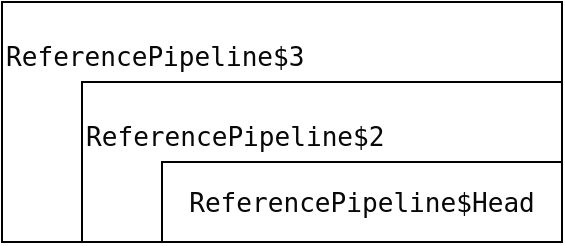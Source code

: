 <mxfile version="20.8.4" type="github">
  <diagram id="JkENvz6R2ifg-v7KEfRL" name="第 1 页">
    <mxGraphModel dx="955" dy="640" grid="1" gridSize="10" guides="1" tooltips="1" connect="1" arrows="1" fold="1" page="1" pageScale="1" pageWidth="827" pageHeight="1169" math="0" shadow="0">
      <root>
        <mxCell id="0" />
        <mxCell id="1" parent="0" />
        <mxCell id="rY7rzliSSlZZRG-05GVp-6" value="&lt;div style=&quot;background-color:#ffffff;color:#080808;font-family:&#39;JetBrains Mono&#39;,monospace;font-size:9.8pt;&quot;&gt;&lt;pre&gt;ReferencePipeline$3&lt;/pre&gt;&lt;/div&gt;" style="rounded=0;whiteSpace=wrap;html=1;fillColor=none;align=left;verticalAlign=top;horizontal=1;labelPosition=center;verticalLabelPosition=middle;" vertex="1" parent="1">
          <mxGeometry x="240" y="200" width="280" height="120" as="geometry" />
        </mxCell>
        <mxCell id="rY7rzliSSlZZRG-05GVp-5" value="&lt;div style=&quot;background-color:#ffffff;color:#080808;font-family:&#39;JetBrains Mono&#39;,monospace;font-size:9.8pt;&quot;&gt;&lt;pre&gt;ReferencePipeline$2&lt;/pre&gt;&lt;/div&gt;" style="rounded=0;whiteSpace=wrap;html=1;fillColor=none;align=left;verticalAlign=top;horizontal=1;labelPosition=center;verticalLabelPosition=middle;" vertex="1" parent="1">
          <mxGeometry x="280" y="240" width="240" height="80" as="geometry" />
        </mxCell>
        <mxCell id="rY7rzliSSlZZRG-05GVp-2" value="&lt;div style=&quot;background-color:#ffffff;color:#080808;font-family:&#39;JetBrains Mono&#39;,monospace;font-size:9.8pt;&quot;&gt;&lt;pre&gt;ReferencePipeline$Head&lt;/pre&gt;&lt;/div&gt;" style="rounded=0;whiteSpace=wrap;html=1;fillColor=none;" vertex="1" parent="1">
          <mxGeometry x="320" y="280" width="200" height="40" as="geometry" />
        </mxCell>
      </root>
    </mxGraphModel>
  </diagram>
</mxfile>
